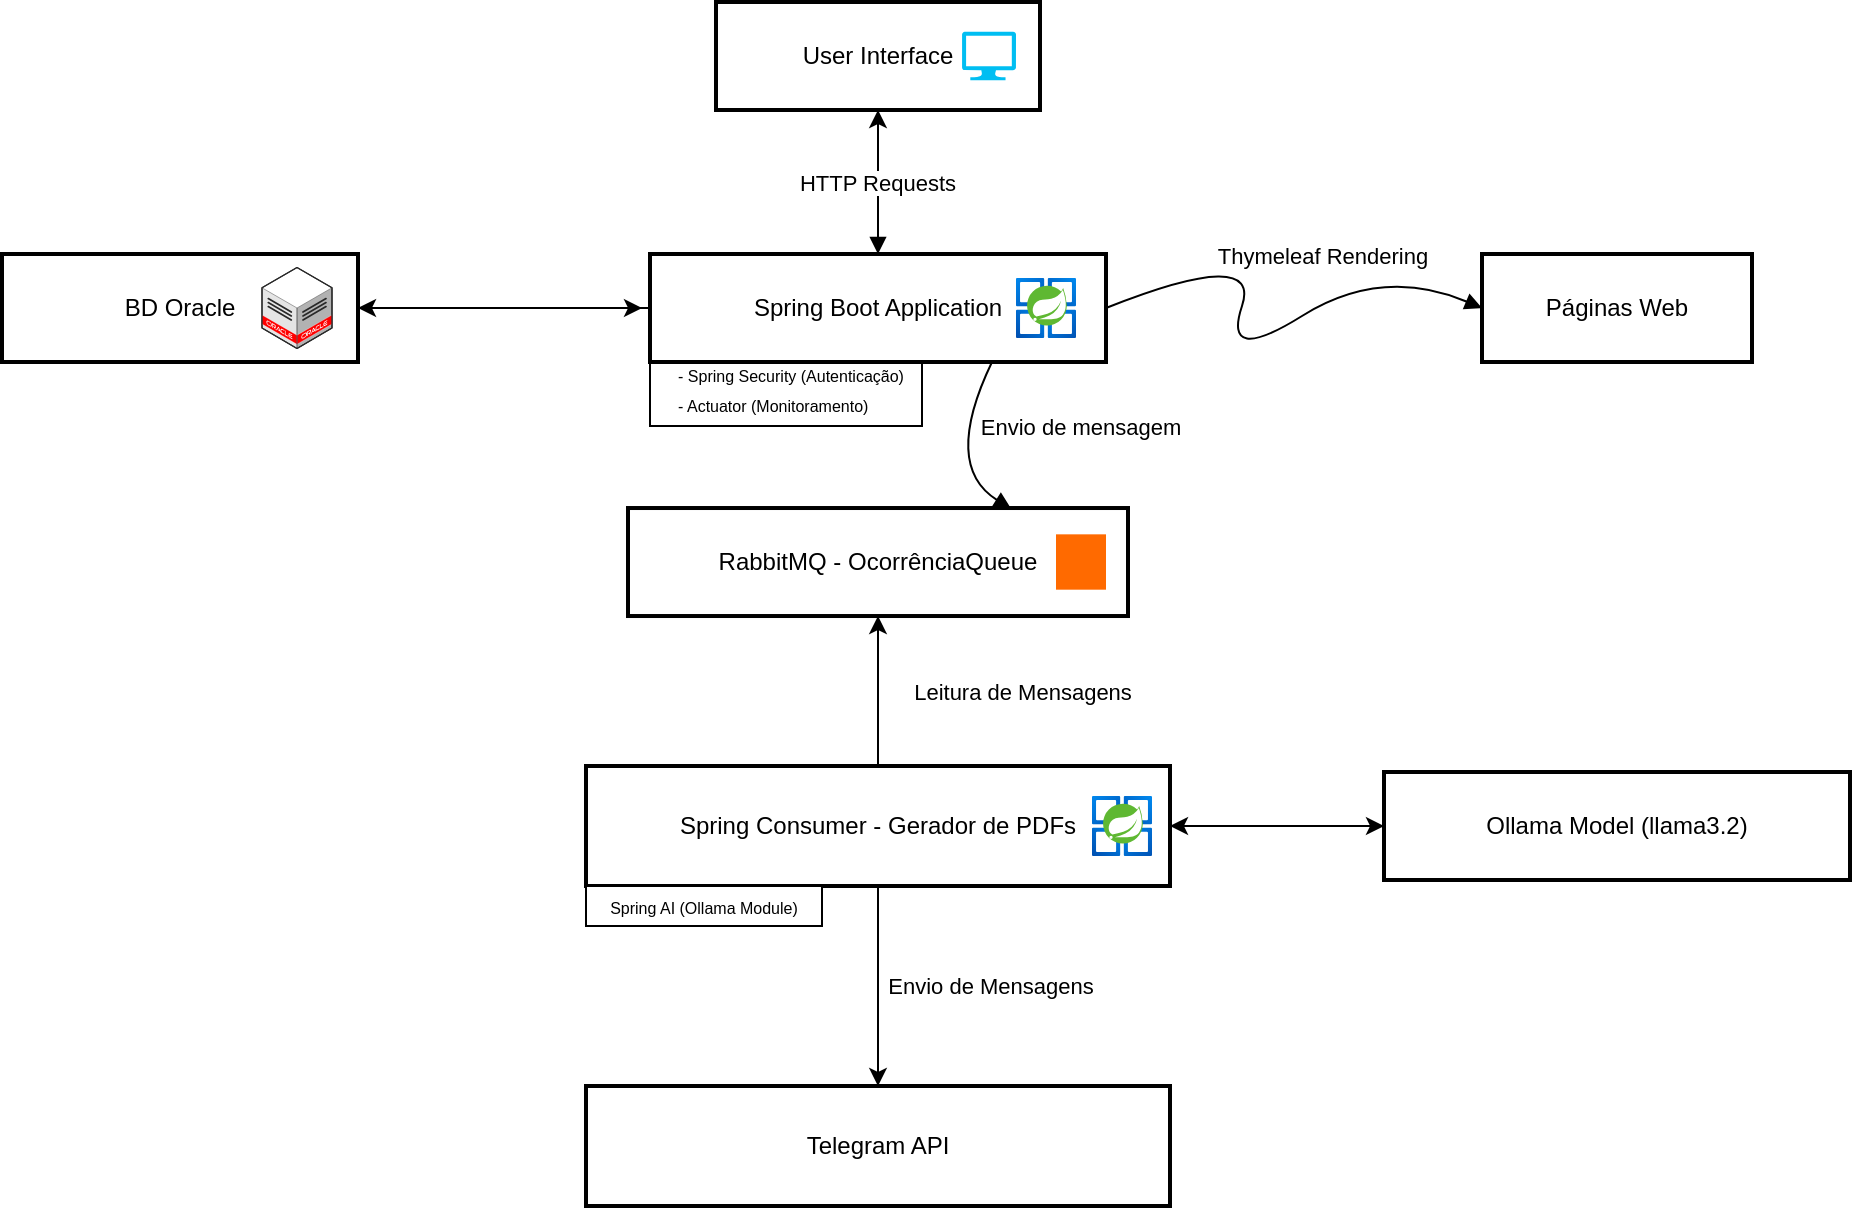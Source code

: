 <mxfile version="27.0.6">
  <diagram name="Page-1" id="PlHkvlHvchDJfqZWaILF">
    <mxGraphModel dx="3015" dy="1090" grid="1" gridSize="10" guides="1" tooltips="1" connect="1" arrows="1" fold="1" page="1" pageScale="1" pageWidth="850" pageHeight="1100" math="0" shadow="0">
      <root>
        <mxCell id="0" />
        <mxCell id="1" parent="0" />
        <mxCell id="vtylUol7zqGE8ByLnbU8-35" value="" style="rounded=0;whiteSpace=wrap;html=1;" parent="1" vertex="1">
          <mxGeometry x="-266" y="308" width="136" height="32" as="geometry" />
        </mxCell>
        <mxCell id="2" value="User Interface" style="whiteSpace=wrap;strokeWidth=2;" parent="1" vertex="1">
          <mxGeometry x="-233" y="128" width="162" height="54" as="geometry" />
        </mxCell>
        <mxCell id="vtylUol7zqGE8ByLnbU8-20" style="edgeStyle=orthogonalEdgeStyle;rounded=0;orthogonalLoop=1;jettySize=auto;html=1;entryX=0.5;entryY=1;entryDx=0;entryDy=0;" parent="1" source="3" target="2" edge="1">
          <mxGeometry relative="1" as="geometry" />
        </mxCell>
        <mxCell id="vtylUol7zqGE8ByLnbU8-24" style="edgeStyle=orthogonalEdgeStyle;rounded=0;orthogonalLoop=1;jettySize=auto;html=1;" parent="1" source="3" target="vtylUol7zqGE8ByLnbU8-23" edge="1">
          <mxGeometry relative="1" as="geometry" />
        </mxCell>
        <mxCell id="3" value="Spring Boot Application" style="whiteSpace=wrap;strokeWidth=2;" parent="1" vertex="1">
          <mxGeometry x="-266" y="254" width="228" height="54" as="geometry" />
        </mxCell>
        <mxCell id="4" value="Páginas Web" style="whiteSpace=wrap;strokeWidth=2;" parent="1" vertex="1">
          <mxGeometry x="150" y="254" width="135" height="54" as="geometry" />
        </mxCell>
        <mxCell id="vtylUol7zqGE8ByLnbU8-15" style="edgeStyle=orthogonalEdgeStyle;rounded=0;orthogonalLoop=1;jettySize=auto;html=1;entryX=1;entryY=0.5;entryDx=0;entryDy=0;" parent="1" source="6" target="7" edge="1">
          <mxGeometry relative="1" as="geometry" />
        </mxCell>
        <mxCell id="5" value="RabbitMQ - OcorrênciaQueue" style="whiteSpace=wrap;strokeWidth=2;" parent="1" vertex="1">
          <mxGeometry x="-277" y="381.01" width="250" height="54" as="geometry" />
        </mxCell>
        <mxCell id="6" value="Ollama Model (llama3.2)" style="whiteSpace=wrap;strokeWidth=2;" parent="1" vertex="1">
          <mxGeometry x="101" y="513" width="233" height="54" as="geometry" />
        </mxCell>
        <mxCell id="vtylUol7zqGE8ByLnbU8-17" style="edgeStyle=orthogonalEdgeStyle;rounded=0;orthogonalLoop=1;jettySize=auto;html=1;entryX=0;entryY=0.5;entryDx=0;entryDy=0;" parent="1" source="7" target="6" edge="1">
          <mxGeometry relative="1" as="geometry" />
        </mxCell>
        <mxCell id="vtylUol7zqGE8ByLnbU8-21" style="edgeStyle=orthogonalEdgeStyle;rounded=0;orthogonalLoop=1;jettySize=auto;html=1;entryX=0.5;entryY=1;entryDx=0;entryDy=0;exitX=0.5;exitY=0;exitDx=0;exitDy=0;" parent="1" source="7" target="5" edge="1">
          <mxGeometry relative="1" as="geometry" />
        </mxCell>
        <mxCell id="vtylUol7zqGE8ByLnbU8-22" value="&lt;div&gt;Leitura de Mensagens&lt;/div&gt;" style="edgeLabel;html=1;align=center;verticalAlign=middle;resizable=0;points=[];" parent="vtylUol7zqGE8ByLnbU8-21" vertex="1" connectable="0">
          <mxGeometry x="-0.126" y="-4" relative="1" as="geometry">
            <mxPoint x="68" y="-4" as="offset" />
          </mxGeometry>
        </mxCell>
        <mxCell id="K5GVM5hk7p2Z48brDcIH-11" style="edgeStyle=orthogonalEdgeStyle;rounded=0;orthogonalLoop=1;jettySize=auto;html=1;entryX=0.5;entryY=0;entryDx=0;entryDy=0;" edge="1" parent="1" source="7" target="K5GVM5hk7p2Z48brDcIH-10">
          <mxGeometry relative="1" as="geometry" />
        </mxCell>
        <mxCell id="K5GVM5hk7p2Z48brDcIH-12" value="&lt;div&gt;Envio de Mensagens&lt;/div&gt;" style="edgeLabel;html=1;align=center;verticalAlign=middle;resizable=0;points=[];" vertex="1" connectable="0" parent="K5GVM5hk7p2Z48brDcIH-11">
          <mxGeometry x="0.24" y="1" relative="1" as="geometry">
            <mxPoint x="55" y="-12" as="offset" />
          </mxGeometry>
        </mxCell>
        <mxCell id="7" value="Spring Consumer - Gerador de PDFs" style="whiteSpace=wrap;strokeWidth=2;" parent="1" vertex="1">
          <mxGeometry x="-298" y="510" width="292" height="60" as="geometry" />
        </mxCell>
        <mxCell id="8" value="HTTP Requests" style="curved=1;startArrow=none;endArrow=block;exitX=0.5;exitY=1;entryX=0.5;entryY=0.01;" parent="1" source="2" target="3" edge="1">
          <mxGeometry relative="1" as="geometry">
            <Array as="points" />
          </mxGeometry>
        </mxCell>
        <mxCell id="9" value="" style="curved=1;startArrow=none;endArrow=block;exitX=1;exitY=0.5;entryX=0;entryY=0.5;entryDx=0;entryDy=0;exitDx=0;exitDy=0;" parent="1" source="3" target="4" edge="1">
          <mxGeometry relative="1" as="geometry">
            <Array as="points">
              <mxPoint x="40" y="250" />
              <mxPoint x="20" y="310" />
              <mxPoint x="100" y="260" />
            </Array>
          </mxGeometry>
        </mxCell>
        <mxCell id="vtylUol7zqGE8ByLnbU8-19" value="Thymeleaf Rendering" style="edgeLabel;html=1;align=center;verticalAlign=middle;resizable=0;points=[];" parent="9" vertex="1" connectable="0">
          <mxGeometry x="0.344" y="3" relative="1" as="geometry">
            <mxPoint x="8" y="-26" as="offset" />
          </mxGeometry>
        </mxCell>
        <mxCell id="10" value="Envio de mensagem" style="curved=1;startArrow=none;endArrow=block;exitX=0.75;exitY=1;entryX=0.766;entryY=0.005;exitDx=0;exitDy=0;entryDx=0;entryDy=0;entryPerimeter=0;" parent="1" source="3" target="5" edge="1">
          <mxGeometry x="-0.81" y="54" relative="1" as="geometry">
            <Array as="points">
              <mxPoint x="-120" y="360" />
            </Array>
            <mxPoint as="offset" />
          </mxGeometry>
        </mxCell>
        <mxCell id="vtylUol7zqGE8ByLnbU8-25" style="edgeStyle=orthogonalEdgeStyle;rounded=0;orthogonalLoop=1;jettySize=auto;html=1;" parent="1" source="vtylUol7zqGE8ByLnbU8-23" edge="1">
          <mxGeometry relative="1" as="geometry">
            <mxPoint x="-270" y="281" as="targetPoint" />
          </mxGeometry>
        </mxCell>
        <mxCell id="vtylUol7zqGE8ByLnbU8-23" value="BD Oracle" style="whiteSpace=wrap;strokeWidth=2;" parent="1" vertex="1">
          <mxGeometry x="-590" y="254" width="178" height="54" as="geometry" />
        </mxCell>
        <mxCell id="vtylUol7zqGE8ByLnbU8-26" value="" style="verticalLabelPosition=bottom;html=1;verticalAlign=top;align=center;strokeColor=none;fillColor=#00BEF2;shape=mxgraph.azure.computer;pointerEvents=1;" parent="1" vertex="1">
          <mxGeometry x="-110" y="142.85" width="27" height="24.3" as="geometry" />
        </mxCell>
        <mxCell id="vtylUol7zqGE8ByLnbU8-27" value="" style="image;aspect=fixed;html=1;points=[];align=center;fontSize=12;image=img/lib/azure2/compute/Azure_Spring_Cloud.svg;" parent="1" vertex="1">
          <mxGeometry x="-83" y="266" width="30" height="30" as="geometry" />
        </mxCell>
        <mxCell id="vtylUol7zqGE8ByLnbU8-28" value="" style="image;aspect=fixed;html=1;points=[];align=center;fontSize=12;image=img/lib/azure2/compute/Azure_Spring_Cloud.svg;" parent="1" vertex="1">
          <mxGeometry x="-45" y="525" width="30" height="30" as="geometry" />
        </mxCell>
        <mxCell id="vtylUol7zqGE8ByLnbU8-29" value="" style="shape=image;html=1;verticalAlign=top;verticalLabelPosition=bottom;labelBackgroundColor=#ffffff;imageAspect=0;aspect=fixed;image=https://cdn0.iconfinder.com/data/icons/phosphor-regular-vol-3/256/horse-128.png" parent="1" vertex="1">
          <mxGeometry x="290" y="522" width="36" height="36" as="geometry" />
        </mxCell>
        <mxCell id="vtylUol7zqGE8ByLnbU8-30" value="" style="points=[];aspect=fixed;html=1;align=center;shadow=0;dashed=0;fillColor=#FF6A00;strokeColor=none;shape=mxgraph.alibaba_cloud.mq_message_queue;" parent="1" vertex="1">
          <mxGeometry x="-63" y="394.17" width="25" height="27.67" as="geometry" />
        </mxCell>
        <mxCell id="vtylUol7zqGE8ByLnbU8-33" value="" style="verticalLabelPosition=bottom;html=1;verticalAlign=top;strokeWidth=1;align=center;outlineConnect=0;dashed=0;outlineConnect=0;shape=mxgraph.aws3d.oracleDataCenter;fillColor=#ffffff;strokeColor=#5E5E5E;aspect=fixed;" parent="1" vertex="1">
          <mxGeometry x="-460" y="260.8" width="35" height="40.4" as="geometry" />
        </mxCell>
        <mxCell id="vtylUol7zqGE8ByLnbU8-34" value="&lt;div&gt;&lt;font style=&quot;font-size: 8px;&quot;&gt;- Spring Security (Autenticação)&lt;/font&gt;&lt;/div&gt;&lt;div align=&quot;left&quot;&gt;&lt;font style=&quot;font-size: 8px;&quot;&gt;- Actuator (Monitoramento)&lt;/font&gt;&lt;/div&gt;" style="text;html=1;align=center;verticalAlign=middle;resizable=0;points=[];autosize=1;strokeColor=none;fillColor=none;" parent="1" vertex="1">
          <mxGeometry x="-266" y="301.2" width="140" height="40" as="geometry" />
        </mxCell>
        <mxCell id="vtylUol7zqGE8ByLnbU8-36" value="&lt;div&gt;&lt;font style=&quot;font-size: 8px;&quot;&gt;Spring AI (Ollama Module)&lt;/font&gt;&lt;/div&gt;" style="rounded=0;whiteSpace=wrap;html=1;" parent="1" vertex="1">
          <mxGeometry x="-298" y="570" width="118" height="20" as="geometry" />
        </mxCell>
        <mxCell id="K5GVM5hk7p2Z48brDcIH-10" value="Telegram API" style="whiteSpace=wrap;strokeWidth=2;" vertex="1" parent="1">
          <mxGeometry x="-298" y="670" width="292" height="60" as="geometry" />
        </mxCell>
        <mxCell id="K5GVM5hk7p2Z48brDcIH-14" value="" style="shape=image;html=1;verticalAlign=top;verticalLabelPosition=bottom;labelBackgroundColor=#ffffff;imageAspect=0;aspect=fixed;image=https://cdn0.iconfinder.com/data/icons/social-media-2104/24/social_media_social_media_logo_docker-128.png" vertex="1" parent="1">
          <mxGeometry x="-298" y="353.01" width="28" height="28" as="geometry" />
        </mxCell>
        <mxCell id="K5GVM5hk7p2Z48brDcIH-15" value="" style="shape=image;html=1;verticalAlign=top;verticalLabelPosition=bottom;labelBackgroundColor=#ffffff;imageAspect=0;aspect=fixed;image=https://cdn0.iconfinder.com/data/icons/social-media-2104/24/social_media_social_media_logo_docker-128.png" vertex="1" parent="1">
          <mxGeometry x="-318" y="485" width="28" height="28" as="geometry" />
        </mxCell>
        <mxCell id="K5GVM5hk7p2Z48brDcIH-16" value="" style="shape=image;html=1;verticalAlign=top;verticalLabelPosition=bottom;labelBackgroundColor=#ffffff;imageAspect=0;aspect=fixed;image=https://cdn0.iconfinder.com/data/icons/social-media-2104/24/social_media_social_media_logo_docker-128.png" vertex="1" parent="1">
          <mxGeometry x="80" y="485" width="28" height="28" as="geometry" />
        </mxCell>
        <mxCell id="K5GVM5hk7p2Z48brDcIH-17" value="" style="shape=image;html=1;verticalAlign=top;verticalLabelPosition=bottom;labelBackgroundColor=#ffffff;imageAspect=0;aspect=fixed;image=https://cdn0.iconfinder.com/data/icons/social-media-2104/24/social_media_social_media_logo_docker-128.png" vertex="1" parent="1">
          <mxGeometry x="-290" y="232.8" width="28" height="28" as="geometry" />
        </mxCell>
      </root>
    </mxGraphModel>
  </diagram>
</mxfile>
